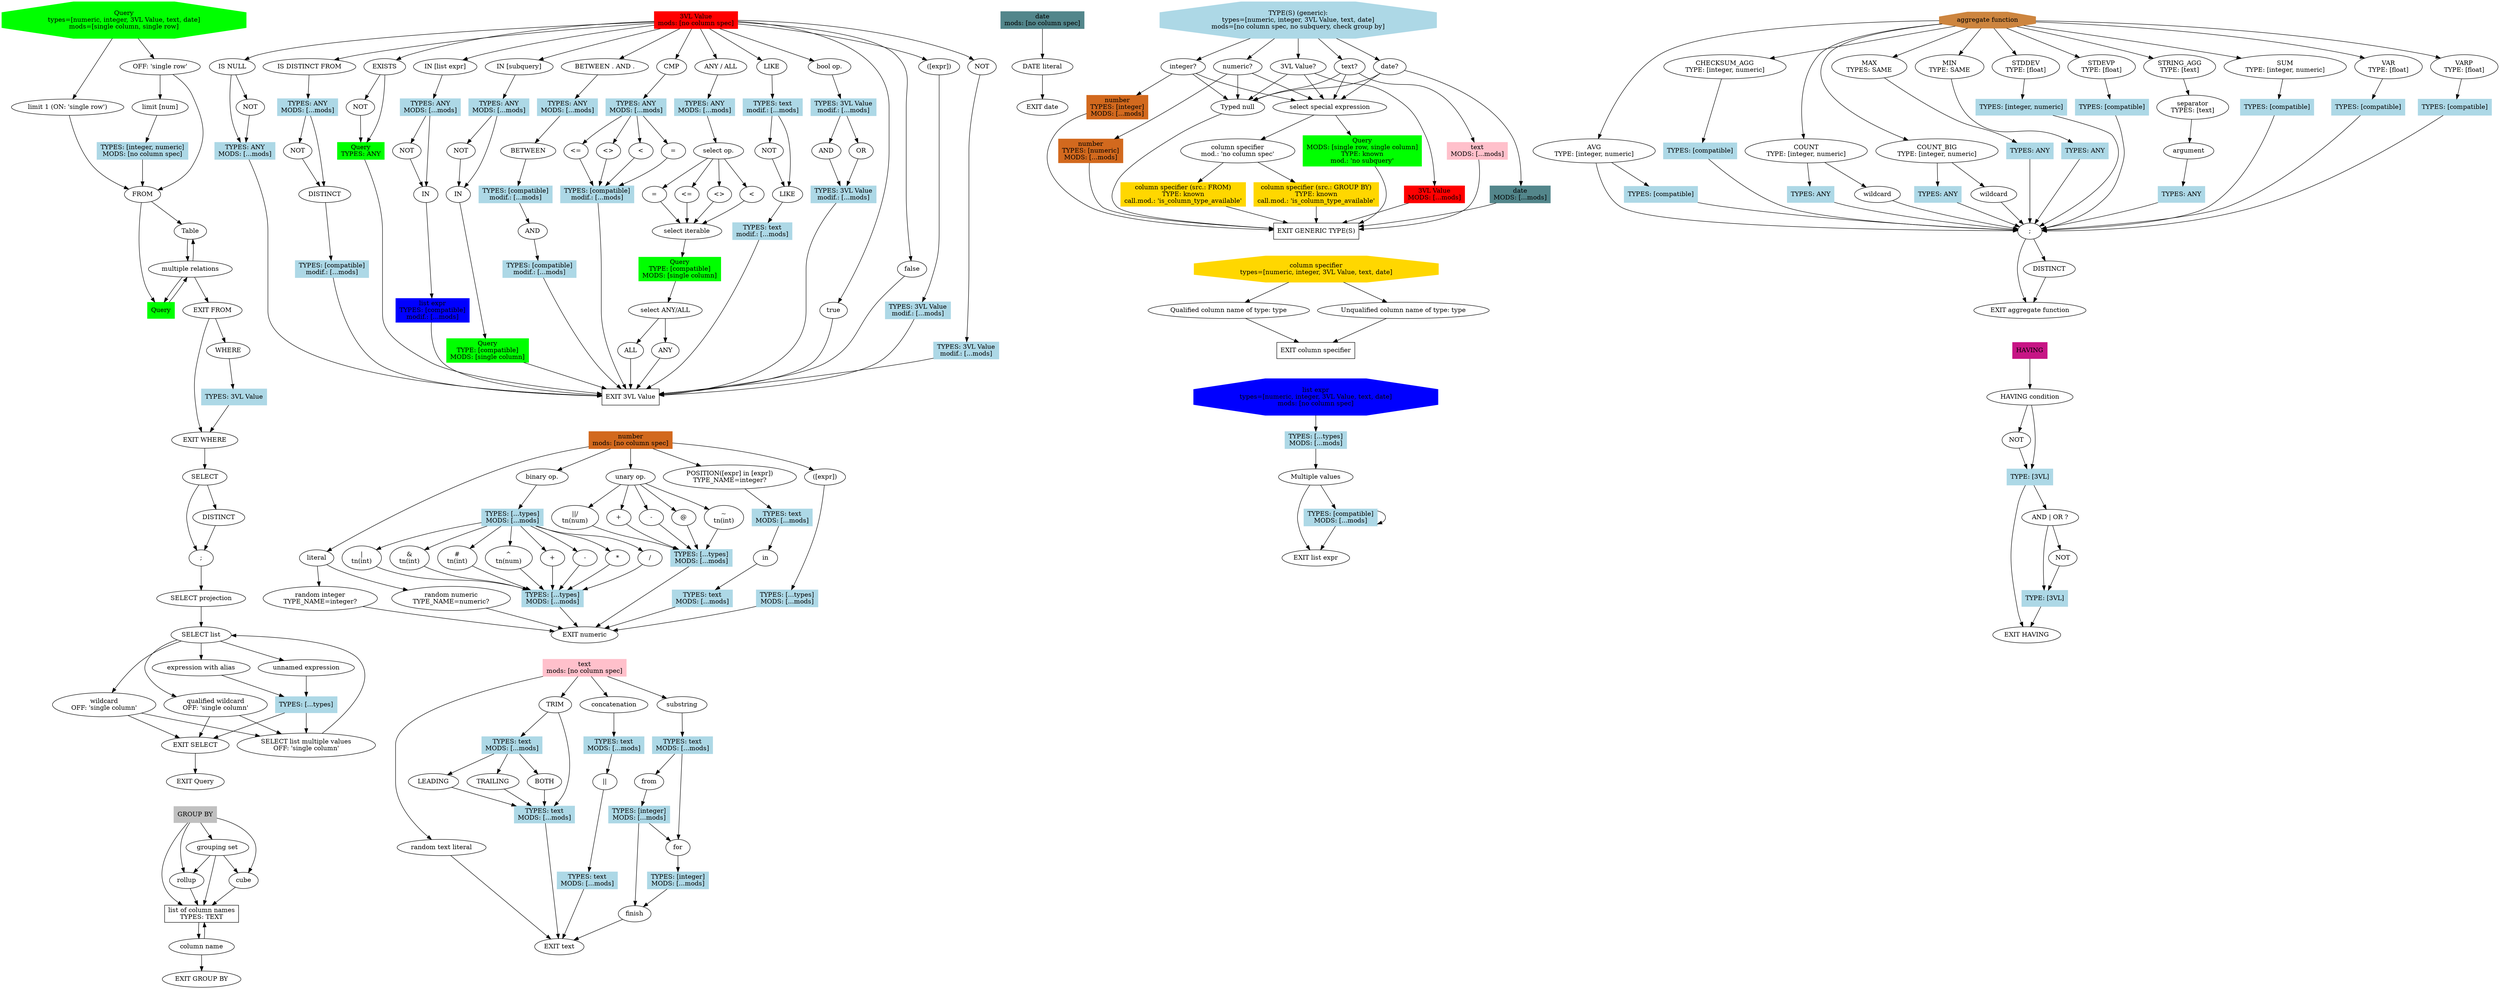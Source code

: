# Structure is ALWAYS as follows:
# 1. General rule is place function definitions inside their own subgraphs.
# 2. Functional node begins from the node_name node.

# 3. Function definitions & calls look as follows:
# 1) Definitions:
# subgraph def_{node_name} {
#     {node_name} [
#         TYPES="[{type_name}, ...]" (multiple type variants can be choosen, none can be choosen)
#         MODS="[{mod_name}, ...]"
#         uses_wrapped_types="true" (whether to wrap types into the subgraph's type, if subgraph has an inner type)
#         ...
#     ]
#     EXIT_{node_name} [label="EXIT {node_label}"]
#     ...
# }
# 2) Calls (execution will move to a root of a different subgraph):
#     call{caller_num}_{node_name} [
#         TYPES="[{type_name}, ...]" OR "[any]" OR "[known]" OR "[compatible]" OR "[...]" (passes all argument types further),
#         MODS="[{mod_name}, ...]" OR "[...]" (passes all argument modifiers further),
#         ...
#     ]
#
# TYPE, TYPES and MOD in definitions are only for type-checking.
# All specified types of modifiers (TYPE, TYPES, MOD) are required to be passed by caller.
# If TYPES="[any]", all types are selected.
# If TYPES="[compatible]" or TYPES="[known]", the types are popped from the reprective stacks.
# from the respective stacks

# 4. Typed node (with a question mark at the end in definition label):
# {node_name} [TYPE_NAME="type_name"]
# TYPE_NAME is the name of a type listed in function declaration.
# The node will be turned off or on respective to the types passed to function call.

# 4.1 A node with a modifier
# {node_name} [modifier="[trig_name]", modifier_mode="on"/"off"]
# if `modifier` is present in the modifiers, turn the node on or off according to the modifier_mode.

# 4.2 A node with a call modifier
# {node_name} [call_modifier="[call_trig_name]"]
# if the function corresponding to call_trig_name returns true (handler registered in code),
# the node is on. Otherwise, it is off.

# 5. Exit a callable node:
# EXIT_{node_name} [label="EXIT {node_label}"]

# 6. Call a callable node with params:
# call{caller_num}_{node_name} [TYPES={...}, MODS={...}, ...]
# ... -> call...
# there can be multiple callers, so each caller should have a unique id
# values of TYPES and MOD are exact mathes to those in definition

# 7. Call a callable node without params:
# call{caller_num}_{node_name} [...]
# ... -> call...

# 8. These are ignored:
# 1) ... -> ... [color=none]
# 2) Graphviz params in [] (label, shape...)

# 9. Define a node before referencing it:
# FROM []
# Query -> FROM

# 10. Don't do this:
# ... -> ... -> ...

# 11. subgraph ignore {} is completely ignored

# 12. Do NOT use block comments /* */

# 13 [temporary]. Mark nodes that will generate a literal value with 100%
# probability as node[literal="t"]

# 14. To use modifiers provided in arguments, mark a node with modifier="MOD. NAME", modifier_mode="off" / modifier_mode="on"

digraph G {
    subgraph def_Query {
        Query [TYPES="[numeric, integer, 3VL Value, text, date]", MODS="[single column, single row]", label="Query\ntypes=[numeric, integer, 3VL Value, text, date]\nmods=[single column, single row]", shape=octagon, style=filled, color=green]
        EXIT_Query [label="EXIT Query"]

        FROM []

        single_row_true [label="limit 1 (ON: 'single row')", modifier="single row", modifier_mode="on"]
        Query -> single_row_true
        single_row_true -> FROM

        single_row_false [label="OFF: 'single row'", modifier="single row", modifier_mode="off"]
        Query -> single_row_false
        single_row_false -> FROM

        limit [label="limit [num]"]
        single_row_false -> limit
        call52_types [TYPES="[integer, numeric]", MODS="[no column spec]", label="TYPES: [integer, numeric]\nMODS: [no column spec]", shape=rectangle, style=filled, color=lightblue]
        limit -> call52_types
        call52_types -> FROM

        FROM_multiple_relations [label="multiple relations"]

        Table []
        FROM -> Table
        Table -> FROM_multiple_relations
        FROM_multiple_relations -> Table

        call0_Query [label="Query", shape=rectangle, TYPES="[any]", MODS="[]", style=filled, color=green]
        FROM -> call0_Query
        call0_Query -> FROM_multiple_relations
        FROM_multiple_relations -> call0_Query

        EXIT_FROM [label="EXIT FROM"]
        FROM_multiple_relations -> EXIT_FROM

        WHERE [label="WHERE"]
        EXIT_FROM -> WHERE

        call53_types [TYPES="[3VL Value]", label="TYPES: 3VL Value", shape=rectangle, style=filled, color=lightblue]
        WHERE -> call53_types

        SELECT []
        EXIT_WHERE [label="EXIT WHERE"]
        call53_types -> EXIT_WHERE
        EXIT_FROM -> EXIT_WHERE

        SELECT []
        EXIT_SELECT [label="EXIT SELECT"]

        EXIT_WHERE -> SELECT

        // call0_group_by [label="GROUP BY Statement", TYPES="[known]", shape=rectangle, style=filled, color=gray]
        // EXIT_WHERE -> call0_group_by
        // call0_group_by -> SELECT

        SELECT_DISTINCT [label="DISTINCT"]
        // SELECT_PERCENT [label="PERCENT"]
        // SELECT_TOP [label="TOP"]
        // call43_types [TYPES="[integer, numeric]", label="TYPES: [integer, numeric]", shape=rectangle, style=filled, color=lightblue]
        // SELECT_WITH_TIES [label="WITH TIES"]
        SELECT_distinct_end [label=";"]
        // SELECT_percent_end [label=";"]

        SELECT -> SELECT_DISTINCT
        SELECT_DISTINCT -> SELECT_distinct_end
        SELECT -> SELECT_distinct_end
        // SELECT_distinct_end -> SELECT_TOP
        // SELECT_TOP -> call43_types
        // call43_types -> SELECT_PERCENT
        // SELECT_PERCENT -> SELECT_percent_end
        // call43_types -> SELECT_percent_end
        // SELECT_percent_end -> SELECT_WITH_TIES

        SELECT_projection [label="SELECT projection"]
        // SELECT_WITH_TIES -> SELECT_projection
        SELECT_distinct_end -> SELECT_projection
        // SELECT_percent_end -> SELECT_projection

        SELECT_list [label="SELECT list"]
        // we can make a call trigger, moving this to a separate subgraph,
        // that would check whether there is a single column for a wildcard,
        // but let's keep it simple for now
        SELECT_wildcard[label="wildcard\nOFF: 'single column'", modifier="single column", modifier_mode="off"]
        SELECT_qualified_wildcard[label="qualified wildcard\nOFF: 'single column'", modifier="single column", modifier_mode="off"]
        SELECT_unnamed_expr[label="unnamed expression"]
        SELECT_expr_with_alias[label="expression with alias"]
        SELECT_list_multiple_values[label="SELECT list multiple values\nOFF: 'single column'", modifier="single column", modifier_mode="off"]

        SELECT_projection -> SELECT_list
        SELECT_list -> SELECT_wildcard
        SELECT_list -> SELECT_qualified_wildcard
        SELECT_list -> SELECT_unnamed_expr
        SELECT_list -> SELECT_expr_with_alias
        call54_types [label="TYPES: [...types]", TYPES="[...]", shape=rectangle, style=filled, color=lightblue]
        SELECT_unnamed_expr -> call54_types
        SELECT_expr_with_alias -> call54_types

        // call0_aggregate_function [label="aggregate function*", TYPES="[known]", shape=rectangle, style=filled, color=peru]
        SELECT_wildcard -> SELECT_list_multiple_values
        SELECT_wildcard -> EXIT_SELECT
        SELECT_qualified_wildcard -> SELECT_list_multiple_values
        SELECT_qualified_wildcard -> EXIT_SELECT
        call54_types -> SELECT_list_multiple_values
        call54_types -> EXIT_SELECT
        SELECT_list_multiple_values -> SELECT_list

        // call0_having [label="HAVING", TYPES="[known]", MODS="[]", shape=rectangle, style=filled, color=mediumvioletred]
        // EXIT_SELECT -> call0_having
        // call0_having -> EXIT_Query
        
        EXIT_SELECT -> EXIT_Query
    }

    subgraph def_VAL_3 {
        VAL_3 [shape=rectangle, label="3VL Value\nmods: [no column spec]", MODS="[no column spec]", style=filled, color=red]
        EXIT_VAL_3 [shape=rectangle, label="EXIT 3VL Value"]

        IsNull [label="IS NULL"]
        call55_types [TYPES="[any]", MODS="[...]", label="TYPES: ANY\nMODS: [...mods]", shape=rectangle, color=lightblue, style=filled]
        VAL_3 -> IsNull
        IsNull -> call55_types
        IsNull_not [label="NOT"]
        IsNull -> IsNull_not
        IsNull_not -> call55_types
        call55_types -> EXIT_VAL_3

        IsDistinctFrom [label="IS DISTINCT FROM"]
        call56_types [TYPES="[any]", MODS="[...]", label="TYPES: ANY\nMODS: [...mods]", shape=rectangle, color=lightblue, style=filled]
        IsDistinctNOT [label="NOT"]
        DISTINCT []
        call21_types [MODS="[...]", TYPES="[compatible]", label="TYPES: [compatible]\nmodif.: [...mods]", shape=rectangle, style=filled, color=lightblue]
        VAL_3 -> IsDistinctFrom
        IsDistinctFrom -> call56_types
        call56_types -> IsDistinctNOT
        IsDistinctNOT -> DISTINCT
        call56_types -> DISTINCT
        DISTINCT -> call21_types
        call21_types -> EXIT_VAL_3

        Exists_not [label="NOT"]
        Exists [label="EXISTS"]
        call2_Query [TYPES="[any]", MODS="[]", label="Query\nTYPES: ANY", shape=rectangle, style=filled, color=green]
        VAL_3 -> Exists
        Exists -> call2_Query
        call2_Query -> EXIT_VAL_3
        Exists -> Exists_not
        Exists_not -> call2_Query

        InList[label="IN [list expr]"]
        InListNot [label="NOT"]
        InListIn [label="IN"]
        VAL_3 -> InList
        call57_types [TYPES="[any]", MODS="[...]", label="TYPES: ANY\nMODS: [...mods]", shape=rectangle, color=lightblue, style=filled]
        InList -> call57_types
        call57_types -> InListNot
        InListNot -> InListIn
        call57_types -> InListIn
        call1_list_expr [TYPES="[compatible]", MODS="[...]", label="list expr\nTYPES: [compatible]\nmodif.: [...mods]", shape=rectangle, style=filled, color=blue]
        InListIn -> call1_list_expr
        call1_list_expr -> EXIT_VAL_3

        InSubquery[label="IN [subquery]"]
        InSubqueryNot [label="NOT"]
        InSubqueryIn [label="IN"]
        call58_types [TYPES="[any]", MODS="[...]", label="TYPES: ANY\nMODS: [...mods]", shape=rectangle, color=lightblue, style=filled]
        VAL_3 -> InSubquery
        InSubquery -> call58_types
        call58_types -> InSubqueryNot
        InSubqueryNot -> InSubqueryIn
        call58_types -> InSubqueryIn
        call3_Query [TYPES="[compatible]", MODS="[single column]", label="Query\nTYPE: [compatible]\nMODS: [single column]", shape=rectangle, style=filled, color=green]
        InSubqueryIn -> call3_Query
        call3_Query -> EXIT_VAL_3

        Between[label="BETWEEN . AND ."]
        BetweenBetween [label="BETWEEN"]
        BetweenBetweenAnd [label="AND"]
        VAL_3 -> Between
        call59_types [TYPES="[any]", MODS="[...]", label="TYPES: ANY\nMODS: [...mods]", shape=rectangle, color=lightblue, style=filled]
        Between -> call59_types
        call59_types -> BetweenBetween
        call22_types [MODS="[...]", TYPES="[compatible]", label="TYPES: [compatible]\nmodif.: [...mods]", shape=rectangle, style=filled, color=lightblue]
        BetweenBetween -> call22_types
        call22_types -> BetweenBetweenAnd
        call23_types [MODS="[...]", TYPES="[compatible]", label="TYPES: [compatible]\nmodif.: [...mods]", shape=rectangle, style=filled, color=lightblue]
        BetweenBetweenAnd -> call23_types
        call23_types -> EXIT_VAL_3

        BinaryComp[label="CMP"]
        BinaryCompLess [label="<"]
        BinaryCompEqual [label="="]
        BinaryCompLessEqual [label="<="]
        BinaryCompUnEqual [label="<>"]
        VAL_3 -> BinaryComp
        call60_types [TYPES="[any]", MODS="[...]", label="TYPES: ANY\nMODS: [...mods]", shape=rectangle, color=lightblue, style=filled]
        BinaryComp -> call60_types
        call24_types [MODS="[...]", TYPES="[compatible]", label="TYPES: [compatible]\nmodif.: [...mods]", shape=rectangle, style=filled, color=lightblue]
        call60_types -> BinaryCompLess
        BinaryCompLess -> call24_types
        call60_types -> BinaryCompEqual
        BinaryCompEqual -> call24_types
        call60_types -> BinaryCompLessEqual
        BinaryCompLessEqual -> call24_types
        call60_types -> BinaryCompUnEqual
        BinaryCompUnEqual -> call24_types
        call24_types -> EXIT_VAL_3

        AnyAll[label="ANY / ALL"]
        AnyAllSelectOp[label="select op."]
        AnyAllLess [label="<"]
        AnyAllEqual [label="="]
        AnyAllLessEqual [label="<="]
        AnyAllUnEqual [label="<>"]
        AnyAllSelectIter[label="select iterable"]
        AnyAllAnyAll[label="select ANY/ALL"]
        AnyAllAnyAllAny[label="ANY"]
        AnyAllAnyAllAll[label="ALL"]
        VAL_3 -> AnyAll
        call61_types [TYPES="[any]", MODS="[...]", label="TYPES: ANY\nMODS: [...mods]", shape=rectangle, color=lightblue, style=filled]
        AnyAll -> call61_types
        call61_types -> AnyAllSelectOp
        AnyAllSelectOp -> AnyAllLess
        AnyAllLess -> AnyAllSelectIter
        AnyAllSelectOp -> AnyAllEqual
        AnyAllEqual -> AnyAllSelectIter
        AnyAllSelectOp -> AnyAllLessEqual
        AnyAllLessEqual -> AnyAllSelectIter
        AnyAllSelectOp -> AnyAllUnEqual
        AnyAllUnEqual -> AnyAllSelectIter
        call4_Query [TYPES="[compatible]", MODS="[single column]", label="Query\nTYPE: [compatible]\nMODS: [single column]", shape=rectangle, style=filled, color=green]
        AnyAllSelectIter -> call4_Query
        call4_Query -> AnyAllAnyAll
        AnyAllAnyAll -> AnyAllAnyAllAny
        AnyAllAnyAllAny -> EXIT_VAL_3
        AnyAllAnyAll -> AnyAllAnyAllAll
        AnyAllAnyAllAll -> EXIT_VAL_3

        BinaryStringLike[label="LIKE"]
        BinaryStringLikeNot [label="NOT"]
        BinaryStringLikeIn [label="LIKE"]
        VAL_3 -> BinaryStringLike
        call25_types [MODS="[...]", TYPES="[text]", label="TYPES: text\nmodif.: [...mods]", shape=rectangle, style=filled, color=lightblue]
        BinaryStringLike -> call25_types
        call25_types -> BinaryStringLikeNot
        BinaryStringLikeNot -> BinaryStringLikeIn
        call25_types -> BinaryStringLikeIn
        call26_types [MODS="[...]", TYPES="[text]", label="TYPES: text\nmodif.: [...mods]", shape=rectangle, style=filled, color=lightblue]
        BinaryStringLikeIn -> call26_types
        call26_types -> EXIT_VAL_3

        BinaryBooleanOpV3[label="bool op."]
        BinaryBooleanOpV3AND [label="AND"]
        BinaryBooleanOpV3OR [label="OR"]
        // BinaryBooleanOpV3XOR [label="XOR"] // THERE IS NO XOR IN POSTGRESQL
        VAL_3 -> BinaryBooleanOpV3
        call27_types [MODS="[...]", TYPES="[3VL Value]", label="TYPES: 3VL Value\nmodif.: [...mods]", shape=rectangle, style=filled, color=lightblue]
        BinaryBooleanOpV3 -> call27_types
        call27_types -> BinaryBooleanOpV3AND
        call28_types [MODS="[...]", TYPES="[3VL Value]", label="TYPES: 3VL Value\nmodif.: [...mods]", shape=rectangle, style=filled, color=lightblue]
        BinaryBooleanOpV3AND -> call28_types
        call27_types -> BinaryBooleanOpV3OR
        BinaryBooleanOpV3OR -> call28_types
        // call27_types -> BinaryBooleanOpV3XOR
        // BinaryBooleanOpV3XOR -> call28_types
        call28_types -> EXIT_VAL_3

        true [literal="t"]
        VAL_3 -> true
        true -> EXIT_VAL_3
        false [literal="t"]
        VAL_3 -> false
        false -> EXIT_VAL_3

        Nested_VAL_3[label="([expr])"]
        VAL_3 -> Nested_VAL_3
        call29_types [MODS="[...]", TYPES="[3VL Value]", label="TYPES: 3VL Value\nmodif.: [...mods]", shape=rectangle, style=filled, color=lightblue]
        Nested_VAL_3 -> call29_types
        call29_types -> EXIT_VAL_3

        UnaryNot_VAL_3[label="NOT"]
        call30_types [MODS="[...]", TYPES="[3VL Value]", label="TYPES: 3VL Value\nmodif.: [...mods]", shape=rectangle, style=filled, color=lightblue]
        VAL_3 -> UnaryNot_VAL_3
        UnaryNot_VAL_3 -> call30_types
        call30_types -> EXIT_VAL_3
    }

    subgraph def_number {
        number [shape=rectangle, label="number\nmods: [no column spec]", TYPES="[integer, numeric]", MODS="[no column spec]", style=filled, color=chocolate]
        EXIT_number [label="EXIT numeric"]

        number_literal[label="literal", literal="t"]
        number -> number_literal
        number_literal_integer[label="random integer\nTYPE_NAME=integer?", TYPE_NAME="integer", literal="t"]
        number_literal -> number_literal_integer
        number_literal_integer -> EXIT_number
        number_literal_numeric[label="random numeric\nTYPE_NAME=numeric?", TYPE_NAME="numeric", literal="t"]
        number_literal -> number_literal_numeric
        number_literal_numeric -> EXIT_number

        BinaryNumberOp[label="binary op."]
        call47_types [TYPES="[...]", MODS="[...]", label="TYPES: [...types]\nMODS: [...mods]", shape=rectangle, style=filled, color=lightblue]
        number -> BinaryNumberOp
        call48_types [TYPES="[...]", MODS="[...]", label="TYPES: [...types]\nMODS: [...mods]", shape=rectangle, style=filled, color=lightblue]
        BinaryNumberOp -> call48_types
        binary_number_plus [label="+"]
        call48_types -> binary_number_plus
        binary_number_plus -> call47_types
        binary_number_minus [label="-"]
        call48_types -> binary_number_minus
        binary_number_minus -> call47_types
        binary_number_mul [label="*"]
        call48_types -> binary_number_mul
        binary_number_mul -> call47_types
        binary_number_div [label="/"]
        call48_types -> binary_number_div
        binary_number_div -> call47_types
        binary_number_bin_or [label="|\ntn(int)", TYPE_NAME="integer"]
        call48_types -> binary_number_bin_or
        binary_number_bin_or -> call47_types
        binary_number_bin_and [label="&\ntn(int)", TYPE_NAME="integer"]
        call48_types -> binary_number_bin_and
        binary_number_bin_and -> call47_types
        binary_number_bin_xor [label="#\ntn(int)", TYPE_NAME="integer"]
        call48_types -> binary_number_bin_xor
        binary_number_bin_xor -> call47_types
        binary_number_exp [label="^\ntn(num)", TYPE_NAME="numeric"]
        call48_types -> binary_number_exp
        binary_number_exp -> call47_types
        call47_types -> EXIT_number

        UnaryNumberOp [label="unary op."]
        call1_types [TYPES="[...]", MODS="[...]", label="TYPES: [...types]\nMODS: [...mods]", shape=rectangle, style=filled, color=lightblue]
        number -> UnaryNumberOp
        unary_number_plus[label="+"]
        UnaryNumberOp -> unary_number_plus
        unary_number_plus -> call1_types
        unary_number_minus[label="-"]
        UnaryNumberOp -> unary_number_minus
        unary_number_minus -> call1_types
        unary_number_abs [label="@"]
        UnaryNumberOp -> unary_number_abs
        unary_number_abs -> call1_types
        unary_number_bin_not [label="~\ntn(int)", TYPE_NAME="integer"]
        UnaryNumberOp -> unary_number_bin_not
        unary_number_bin_not -> call1_types
        // unary_number_sq_root [label="|/\ntn(num)", TYPE_NAME="numeric"]
        // UnaryNumberOp -> unary_number_sq_root
        // unary_number_sq_root -> call1_types
        unary_number_cub_root [label="||/\ntn(num)", TYPE_NAME="numeric"]
        UnaryNumberOp -> unary_number_cub_root
        unary_number_cub_root -> call1_types
        call1_types -> EXIT_number

        number_string_position[label="POSITION([expr] in [expr])\nTYPE_NAME=integer?", TYPE_NAME="integer"]
        number -> number_string_position
        call2_types [TYPES="[text]", MODS="[...]", label="TYPES: text\nMODS: [...mods]", shape=rectangle, style=filled, color=lightblue]
        number_string_position -> call2_types
        string_position_in [label="in"]
        call2_types -> string_position_in
        call3_types [TYPES="[text]", MODS="[...]", label="TYPES: text\nMODS: [...mods]", shape=rectangle, style=filled, color=lightblue]
        string_position_in -> call3_types
        call3_types -> EXIT_number

        nested_number[label="([expr])"]
        number -> nested_number
        call4_types [TYPES="[...]", MODS="[...]", label="TYPES: [...types]\nMODS: [...mods]", shape=rectangle, style=filled, color=lightblue]
        nested_number -> call4_types
        call4_types -> EXIT_number
    }

    subgraph def_text {
        text [label="text\nmods: [no column spec]", MODS="[no column spec]", shape=rectangle, style=filled, color=pink]
        EXIT_text [label="EXIT text"]

        text_literal [label="random text literal", literal="t"]
        text -> text_literal
        text_literal -> EXIT_text

        text_trim[label="TRIM"]
        text -> text_trim
        call5_types [TYPES="[text]", MODS="[...]", label="TYPES: text\nMODS: [...mods]", shape=rectangle, style=filled, color=lightblue]
        text_trim -> call5_types
        call6_types [TYPES="[text]", MODS="[...]", label="TYPES: text\nMODS: [...mods]", shape=rectangle, style=filled, color=lightblue]
        text_trim -> call6_types
        BOTH []
        call6_types -> BOTH
        BOTH -> call5_types
        LEADING []
        call6_types -> LEADING
        LEADING -> call5_types
        TRAILING []
        call6_types -> TRAILING
        TRAILING -> call5_types
        call5_types -> EXIT_text

        text_concat [label="concatenation"]
        text -> text_concat
        call7_types [TYPES="[text]", MODS="[...]", label="TYPES: text\nMODS: [...mods]", shape=rectangle, style=filled, color=lightblue]
        text_concat -> call7_types
        text_concat_concat [label="||"]
        call7_types -> text_concat_concat
        call8_types [TYPES="[text]", MODS="[...]", label="TYPES: text\nMODS: [...mods]", shape=rectangle, style=filled, color=lightblue]
        text_concat_concat -> call8_types
        call8_types -> EXIT_text

        text_substring[label="substring"]
        text -> text_substring
        call9_types [TYPES="[text]", MODS="[...]", label="TYPES: text\nMODS: [...mods]", shape=rectangle, style=filled, color=lightblue]
        text_substring -> call9_types
        text_substring_from [label="from"]
        text_substring_for [label="for"]
        call9_types -> text_substring_from
        call9_types -> text_substring_for
        text_substring_end [label="finish"]
        call10_types [TYPES="[integer]", MODS="[...]", label="TYPES: [integer]\nMODS: [...mods]", shape=rectangle, style=filled, color=lightblue]
        text_substring_from -> call10_types
        call10_types -> text_substring_for
        call10_types -> text_substring_end
        call11_types [TYPES="[integer]", MODS="[...]", label="TYPES: [integer]\nMODS: [...mods]", shape=rectangle, style=filled, color=lightblue]
        text_substring_for -> call11_types
        call11_types -> text_substring_end
        text_substring_end -> EXIT_text
    }

    subgraph def_date {
        date [label="date\nmods: [no column spec]", MODS="[no column spec]", shape=rectangle, style=filled, color=cadetblue4]
        EXIT_date [label="EXIT date"]

        date_literal [label="DATE literal"]
        date -> date_literal
        date_literal -> EXIT_date
    }

    subgraph def_types {
        types [TYPES="[numeric, integer, 3VL Value, text, date]", MODS="[no column spec, no subquery, check group by]", label="TYPE(S) (generic):\ntypes=[numeric, integer, 3VL Value, text, date]\nmods=[no column spec, no subquery, check group by]", shape=octagon, style=filled, color=lightblue]
        EXIT_types [label="EXIT GENERIC TYPE(S)", shape=rectangle]

        types_select_type_integer[TYPE_NAME="integer", label="integer?", set_value="types_type"]
        types -> types_select_type_integer
        types_select_type_numeric[TYPE_NAME="numeric", label="numeric?", set_value="types_type"]
        types -> types_select_type_numeric
        types_select_type_3vl[TYPE_NAME="3VL Value", label="3VL Value?", set_value="types_type"]
        types -> types_select_type_3vl
        types_select_type_text[TYPE_NAME="text", label="text?", set_value="types_type"]
        types -> types_select_type_text
        types_select_type_date[TYPE_NAME="date", label="date?", set_value="types_type"]
        types -> types_select_type_date

        // types_null [label="Untyped null"]
        // types -> types_null
        // types_null -> EXIT_types

        types_return_typed_null [label="Typed null"]
        types_select_type_integer -> types_return_typed_null
        types_select_type_numeric -> types_return_typed_null
        types_select_type_3vl -> types_return_typed_null
        types_select_type_text -> types_return_typed_null
        types_select_type_date -> types_return_typed_null

        types_return_typed_null -> EXIT_types

        types_select_special_expression [label="select special expression"]
        types_select_type_integer -> types_select_special_expression
        types_select_type_numeric -> types_select_special_expression
        types_select_type_3vl -> types_select_special_expression
        types_select_type_text -> types_select_special_expression
        types_select_type_date -> types_select_special_expression

        types_column_spec [modifier="no column spec", modifier_mode="off", label="column specifier\nmod.: 'no column spec'"]
        types_select_special_expression -> types_column_spec
        call0_column_spec [TYPES="[known]", call_modifier="is_column_type_available", modifier="check group by", modifier_mode="off", label="column specifier (src.: FROM)\nTYPE: known\ncall.mod.: 'is_column_type_available'", shape=rectangle, style=filled, color=gold]
        types_column_spec -> call0_column_spec
        call0_column_spec -> EXIT_types
        call1_column_spec [TYPES="[known]", call_modifier="is_column_type_available", modifier="check group by", modifier_mode="on", label="column specifier (src.: GROUP BY)\nTYPE: known\ncall.mod.: 'is_column_type_available'", shape=rectangle, style=filled, color=gold]
        types_column_spec -> call1_column_spec
        call1_column_spec -> EXIT_types

        call1_Query [TYPES="[known]", MODS="[single row, single column]", label="Query\nMODS: [single row, single column]\nTYPE: known\nmod.: 'no subquery'", modifier="no subquery", modifier_mode="off", shape=rectangle, style=filled, color=green]
        types_select_special_expression -> call1_Query
        call1_Query -> EXIT_types

        call1_number [label="number\nTYPES: [integer]\nMODS: [...mods]", TYPES="[integer]", MODS="[...]", shape=rectangle, style=filled, color=chocolate]
        types_select_type_integer -> call1_number
        call1_number -> EXIT_types

        call0_number [label="number\nTYPES: [numeric]\nMODS: [...mods]", TYPES="[numeric]", MODS="[...]", shape=rectangle, style=filled, color=chocolate]
        types_select_type_numeric -> call0_number
        call0_number -> EXIT_types

        call1_VAL_3 [label="3VL Value\nMODS: [...mods]", MODS="[...]", shape=rectangle, style=filled, color=red]
        types_select_type_3vl -> call1_VAL_3
        call1_VAL_3 -> EXIT_types

        call0_text [label="text\nMODS: [...mods]", MODS="[...]", shape=rectangle, style=filled, color=pink]
        types_select_type_text -> call0_text
        call0_text -> EXIT_types

        call0_date [label="date\nMODS: [...mods]", MODS="[...]", shape=rectangle, style=filled, color=cadetblue4]
        types_select_type_date -> call0_date
        call0_date -> EXIT_types
    }

    subgraph def_column_spec {
        column_spec [TYPES="[numeric, integer, 3VL Value, text, date]", label="column specifier\ntypes=[numeric, integer, 3VL Value, text, date]", shape=octagon, style=filled, color=gold]
        EXIT_column_spec [label="EXIT column specifier", shape=rectangle]

        qualified_column_name [label="Qualified column name of type: type"]
        column_spec -> qualified_column_name
        qualified_column_name -> EXIT_column_spec

        unqualified_column_name [label="Unqualified column name of type: type", call_modifier="has_unique_column_names_for_type"]
        column_spec -> unqualified_column_name
        unqualified_column_name -> EXIT_column_spec
    }

    subgraph def_list_expr {
        list_expr [TYPES="[numeric, integer, 3VL Value, text, date]", MODS="[no column spec]", label="list expr\ntypes=[numeric, integer, 3VL Value, text, date]\nmods: [no column spec]", shape=octagon, style=filled, color=blue]
        EXIT_list_expr[label="EXIT list expr"]

        call16_types [TYPES="[...]", MODS="[...]", label="TYPES: [...types]\nMODS: [...mods]", shape=rectangle, style=filled, color=lightblue]
        list_expr -> call16_types

        list_expr_multiple_values [label="Multiple values"]
        call16_types -> list_expr_multiple_values

        call49_types [TYPES="[compatible]", label="TYPES: [compatible]\nMODS: [...mods]", MODS="[...]", shape=rectangle, style=filled, color=lightblue]
        list_expr_multiple_values -> call49_types
        list_expr_multiple_values -> EXIT_list_expr
        call49_types -> call49_types

        call49_types -> EXIT_list_expr
    }

    subgraph def_group_by {
        group_by [label="GROUP BY", shape=rectangle, style=filled, color=gray]
        EXIT_group_by [label="EXIT GROUP BY"]

        grouping_rollup [label="rollup"]
        group_by -> grouping_rollup

        grouping_cube [label="cube"]
        group_by -> grouping_cube

        grouping_set [label="grouping set"]
        group_by -> grouping_set

        //columns must appear in FROM, but not necesserily in SELECT
        group_by_col_list [label="list of column names\nTYPES: TEXT", TYPES="text", shape=rectangle]
        group_by -> group_by_col_list

        grouping_set -> group_by_col_list
        grouping_set -> grouping_cube
        grouping_set -> grouping_rollup

        grouping_rollup -> group_by_col_list
        grouping_cube -> group_by_col_list

        column_name [label="column name"]
        group_by_col_list -> column_name
        column_name -> group_by_col_list

        column_name -> EXIT_group_by
    }

    subgraph def_aggregate_function {
        aggregate_function [label="aggregate function", shape=octagon, style=filled, color=peru]
        EXIT_aggregate_function [label="EXIT aggregate function"]
        
        EXIT_fun_choice [label=";"]

        aggr_distinct [label="DISTINCT"]
        aggr_distinct -> EXIT_aggregate_function

        EXIT_fun_choice -> EXIT_aggregate_function
        EXIT_fun_choice -> aggr_distinct

        AVG[label="AVG\nTYPE: [integer, numeric]", TYPES="[integer, numeric]"]
        call32_types [TYPES="[compatible]", label="TYPES: [compatible]", shape=rectangle, style=filled, color=lightblue]
        aggregate_function -> AVG
        AVG -> call32_types
        call32_types -> EXIT_fun_choice
        AVG -> EXIT_fun_choice

        CHECKSUM_AGG[label="CHECKSUM_AGG\nTYPE: [integer, numeric]", TYPES="[integer, numeric]"]
        call33_types [TYPES="[compatible]", label="TYPES: [compatible]", shape=rectangle, style=filled, color=lightblue]
        aggregate_function -> CHECKSUM_AGG
        CHECKSUM_AGG -> call33_types
        call33_types -> EXIT_fun_choice

        COUNT[label="COUNT\nTYPE: [integer, numeric]", TYPES="[integer, numeric]"]
        call34_types [TYPES="[any]", label="TYPES: ANY", shape=rectangle, style=filled, color=lightblue]
        COUNT_wildcard [label="wildcard"]
        aggregate_function -> COUNT
        COUNT -> call34_types
        COUNT -> COUNT_wildcard
        COUNT_wildcard -> EXIT_fun_choice
        call34_types -> EXIT_fun_choice

        COUNT_BIG[label="COUNT_BIG\nTYPE: [integer, numeric]", TYPES="[integer, numeric]"]
        call35_types [TYPES="[any]", label="TYPES: ANY", shape=rectangle, style=filled, color=lightblue]
        COUNT_BIG_wildcard [label="wildcard"]
        aggregate_function -> COUNT_BIG
        COUNT_BIG -> call35_types
        COUNT_BIG -> COUNT_BIG_wildcard
        COUNT_BIG_wildcard -> EXIT_fun_choice
        call35_types -> EXIT_fun_choice

        MAX[label="MAX\nTYPES: SAME", TYPES="SAME"]
        call36_types [TYPES="[any]", label="TYPES: ANY", shape=rectangle, style=filled, color=lightblue]
        aggregate_function -> MAX
        MAX -> call36_types
        call36_types -> EXIT_fun_choice

        MIN[label="MIN\nTYPE: SAME", TYPES="SAME"]
        call37_types [TYPES="[any]", label="TYPES: ANY", shape=rectangle, style=filled, color=lightblue]
        aggregate_function -> MIN
        MIN -> call37_types
        call37_types -> EXIT_fun_choice

        STDDEV[label="STDDEV\nTYPE: [float]", TYPES="[float]"]
        call38_types [TYPES="[integer, numeric]", label="TYPES: [integer, numeric]", shape=rectangle, style=filled, color=lightblue]
        aggregate_function -> STDDEV
        STDDEV -> call38_types
        call38_types -> EXIT_fun_choice

        STDEVP[label="STDEVP\nTYPE: [float]", TYPES="[float]"]
        call39_types [TYPES="[compatible]", label="TYPES: [compatible]", shape=rectangle, style=filled, color=lightblue]
        aggregate_function -> STDEVP
        STDEVP -> call39_types
        call39_types -> EXIT_fun_choice

        STRING_AGG[label="STRING_AGG\nTYPE: [text]", TYPES="[text]"]
        call40_types [TYPES="[any]", label="TYPES: ANY", shape=rectangle, style=filled, color=lightblue]
        STRING_AGG_arg [label="argument"]
        separator [label="separator\nTYPES: [text]",TYPES="[text]"]
        STRING_AGG -> separator
        separator -> STRING_AGG_arg
        aggregate_function -> STRING_AGG
        STRING_AGG_arg -> call40_types
        call40_types -> EXIT_fun_choice

        SUM[label="SUM\nTYPE: [integer, numeric]", TYPES="[integer, numeric]"]
        call41_types [TYPES="[compatible]", label="TYPES: [compatible]", shape=rectangle, style=filled, color=lightblue]
        aggregate_function -> SUM
        SUM -> call41_types
        call41_types -> EXIT_fun_choice

        VAR[label="VAR\nTYPE: [float]", TYPES="[float]"]
        call42_types [TYPES="[compatible]", label="TYPES: [compatible]", shape=rectangle, style=filled, color=lightblue]
        aggregate_function -> VAR
        VAR -> call42_types
        call42_types -> EXIT_fun_choice


        VARP[label="VARP\nTYPE: [float]", TYPES="[float]"]
        call44_types [TYPES="[compatible]", label="TYPES: [compatible]", shape=rectangle, style=filled, color=lightblue]
        aggregate_function -> VARP
        VARP -> call44_types
        call44_types -> EXIT_fun_choice
    }

    subgraph def_having {
        having [label="HAVING", shape=rectangle, style=filled, color=mediumvioletred]
        EXIT_having [label="EXIT HAVING"]

        having_condition [label="HAVING condition"]
        having -> having_condition

        having_not [label="NOT"]
        call45_types [TYPES="[3VL Value]", label="TYPE: [3VL]", shape=rectangle, style=filled, color=lightblue]
        call46_types [TYPES="[3VL Value]", label="TYPE: [3VL]", shape=rectangle, style=filled, color=lightblue]
        having_logical_expr [label="AND | OR ?"]

        having_condition -> having_not
        having_condition -> call45_types

        call45_types -> having_logical_expr
        having_not -> call45_types

        having_not_optional [label="NOT"]
        having_logical_expr -> having_not_optional
        having_not_optional -> call46_types
        having_logical_expr -> call46_types

        call45_types -> EXIT_having
        call46_types -> EXIT_having
    }

    # cosmetic
    subgraph ignore {
        EXIT_VAL_3 -> number [color=none]
        EXIT_number -> text [color=none]
        EXIT_types -> column_spec [color=none]
        EXIT_column_spec -> list_expr[color=none]
        EXIT_Query -> group_by [color=none]
        EXIT_aggregate_function -> having [color=none]
    }
}